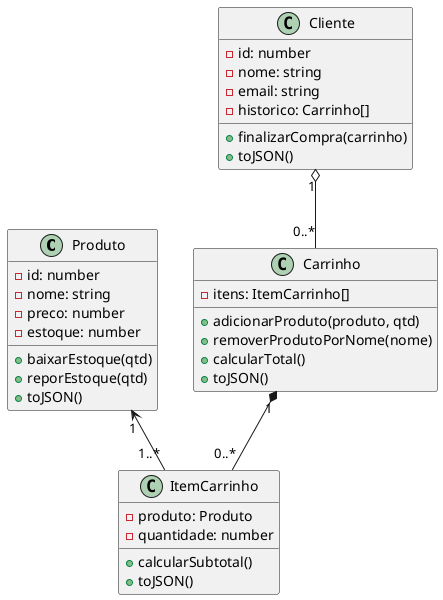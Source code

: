 @startuml
class Produto {
  - id: number
  - nome: string
  - preco: number
  - estoque: number
  + baixarEstoque(qtd)
  + reporEstoque(qtd)
  + toJSON()
}
class ItemCarrinho {
  - produto: Produto
  - quantidade: number
  + calcularSubtotal()
  + toJSON()
}
class Carrinho {
  - itens: ItemCarrinho[]
  + adicionarProduto(produto, qtd)
  + removerProdutoPorNome(nome)
  + calcularTotal()
  + toJSON()
}
class Cliente {
  - id: number
  - nome: string
  - email: string
  - historico: Carrinho[]
  + finalizarCompra(carrinho)
  + toJSON()
}

Produto "1" <-- "1..*" ItemCarrinho
Carrinho "1" *-- "0..*" ItemCarrinho
Cliente "1" o-- "0..*" Carrinho
@enduml
